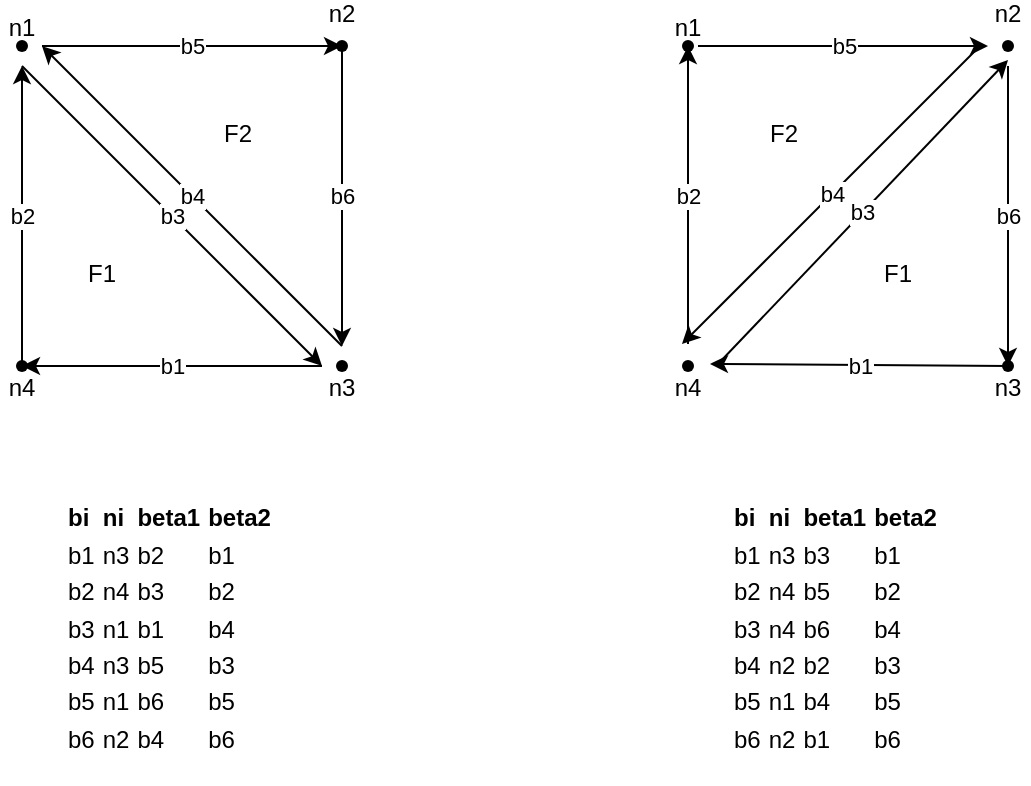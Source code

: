 <mxfile version="23.1.5" type="device">
  <diagram name="Page-1" id="3GYq-5Nhz2DGC2U4besP">
    <mxGraphModel dx="1114" dy="1027" grid="1" gridSize="10" guides="1" tooltips="1" connect="1" arrows="1" fold="1" page="1" pageScale="1" pageWidth="1169" pageHeight="827" math="0" shadow="0">
      <root>
        <mxCell id="0" />
        <mxCell id="1" parent="0" />
        <mxCell id="fnDxifPwlxCKZiobhOqW-1" value="b5" style="endArrow=classic;html=1;rounded=0;" edge="1" parent="1">
          <mxGeometry width="50" height="50" relative="1" as="geometry">
            <mxPoint x="92" y="81" as="sourcePoint" />
            <mxPoint x="242" y="81" as="targetPoint" />
          </mxGeometry>
        </mxCell>
        <mxCell id="fnDxifPwlxCKZiobhOqW-2" value="b6" style="endArrow=classic;html=1;rounded=0;" edge="1" parent="1">
          <mxGeometry width="50" height="50" relative="1" as="geometry">
            <mxPoint x="242" y="81" as="sourcePoint" />
            <mxPoint x="242" y="231" as="targetPoint" />
          </mxGeometry>
        </mxCell>
        <mxCell id="fnDxifPwlxCKZiobhOqW-3" value="b4" style="endArrow=classic;html=1;rounded=0;" edge="1" parent="1">
          <mxGeometry width="50" height="50" relative="1" as="geometry">
            <mxPoint x="242" y="231" as="sourcePoint" />
            <mxPoint x="92" y="81" as="targetPoint" />
          </mxGeometry>
        </mxCell>
        <mxCell id="fnDxifPwlxCKZiobhOqW-4" value="b1" style="endArrow=classic;html=1;rounded=0;" edge="1" parent="1">
          <mxGeometry width="50" height="50" relative="1" as="geometry">
            <mxPoint x="232" y="241" as="sourcePoint" />
            <mxPoint x="82" y="241" as="targetPoint" />
          </mxGeometry>
        </mxCell>
        <mxCell id="fnDxifPwlxCKZiobhOqW-5" value="b2" style="endArrow=classic;html=1;rounded=0;" edge="1" parent="1" source="fnDxifPwlxCKZiobhOqW-14">
          <mxGeometry width="50" height="50" relative="1" as="geometry">
            <mxPoint x="82" y="241" as="sourcePoint" />
            <mxPoint x="82" y="91" as="targetPoint" />
          </mxGeometry>
        </mxCell>
        <mxCell id="fnDxifPwlxCKZiobhOqW-6" value="b3" style="endArrow=classic;html=1;rounded=0;" edge="1" parent="1">
          <mxGeometry width="50" height="50" relative="1" as="geometry">
            <mxPoint x="82" y="91" as="sourcePoint" />
            <mxPoint x="232" y="241" as="targetPoint" />
          </mxGeometry>
        </mxCell>
        <mxCell id="fnDxifPwlxCKZiobhOqW-10" value="n3" style="shape=waypoint;sketch=0;fillStyle=solid;size=6;pointerEvents=1;points=[];fillColor=none;resizable=0;rotatable=0;perimeter=centerPerimeter;snapToPoint=1;spacingTop=20;" vertex="1" parent="1">
          <mxGeometry x="232" y="231" width="20" height="20" as="geometry" />
        </mxCell>
        <mxCell id="fnDxifPwlxCKZiobhOqW-11" value="n1" style="shape=waypoint;sketch=0;fillStyle=solid;size=6;pointerEvents=1;points=[];fillColor=none;resizable=0;rotatable=0;perimeter=centerPerimeter;snapToPoint=1;labelPadding=0;spacingTop=-20;" vertex="1" parent="1">
          <mxGeometry x="72" y="71" width="20" height="20" as="geometry" />
        </mxCell>
        <mxCell id="fnDxifPwlxCKZiobhOqW-13" value="n2&#xa;" style="shape=waypoint;sketch=0;fillStyle=solid;size=6;pointerEvents=1;points=[];fillColor=none;resizable=0;rotatable=0;perimeter=centerPerimeter;snapToPoint=1;spacingTop=-20;" vertex="1" parent="1">
          <mxGeometry x="232" y="71" width="20" height="20" as="geometry" />
        </mxCell>
        <mxCell id="fnDxifPwlxCKZiobhOqW-15" value="" style="endArrow=classic;html=1;rounded=0;" edge="1" parent="1" target="fnDxifPwlxCKZiobhOqW-14">
          <mxGeometry width="50" height="50" relative="1" as="geometry">
            <mxPoint x="82" y="241" as="sourcePoint" />
            <mxPoint x="82" y="91" as="targetPoint" />
          </mxGeometry>
        </mxCell>
        <mxCell id="fnDxifPwlxCKZiobhOqW-14" value="n4" style="shape=waypoint;sketch=0;fillStyle=solid;size=6;pointerEvents=1;points=[];fillColor=none;resizable=0;rotatable=0;perimeter=centerPerimeter;snapToPoint=1;spacingTop=20;" vertex="1" parent="1">
          <mxGeometry x="72" y="231" width="20" height="20" as="geometry" />
        </mxCell>
        <mxCell id="fnDxifPwlxCKZiobhOqW-16" value="F1" style="text;strokeColor=none;align=center;fillColor=none;html=1;verticalAlign=middle;whiteSpace=wrap;rounded=0;" vertex="1" parent="1">
          <mxGeometry x="92" y="180" width="60" height="30" as="geometry" />
        </mxCell>
        <mxCell id="fnDxifPwlxCKZiobhOqW-17" value="F2" style="text;strokeColor=none;align=center;fillColor=none;html=1;verticalAlign=middle;whiteSpace=wrap;rounded=0;" vertex="1" parent="1">
          <mxGeometry x="160" y="110" width="60" height="30" as="geometry" />
        </mxCell>
        <mxCell id="fnDxifPwlxCKZiobhOqW-18" value="&lt;br&gt;&lt;table&gt;&lt;tbody&gt;&lt;tr&gt;&lt;td&gt;&lt;b&gt;bi&lt;/b&gt;&lt;/td&gt;&lt;td&gt;&lt;b&gt;ni&lt;/b&gt;&lt;/td&gt;&lt;td&gt;&lt;b&gt;beta1&lt;/b&gt;&lt;/td&gt;&lt;td&gt;&lt;b&gt;beta2&lt;/b&gt;&lt;/td&gt;&lt;/tr&gt;&lt;tr&gt;&lt;td&gt;b1&lt;/td&gt;&lt;td&gt;n3&lt;/td&gt;&lt;td&gt;b2&lt;/td&gt;&lt;td&gt;b1&lt;/td&gt;&lt;/tr&gt;&lt;tr&gt;&lt;td&gt;b2&lt;/td&gt;&lt;td&gt;n4&lt;/td&gt;&lt;td&gt;b3&lt;/td&gt;&lt;td&gt;b2&lt;/td&gt;&lt;/tr&gt;&lt;tr&gt;&lt;td&gt;b3&lt;/td&gt;&lt;td&gt;n1&lt;/td&gt;&lt;td&gt;b1&lt;/td&gt;&lt;td&gt;b4&lt;/td&gt;&lt;/tr&gt;&lt;tr&gt;&lt;td&gt;b4&lt;/td&gt;&lt;td&gt;n3&lt;/td&gt;&lt;td&gt;b5&lt;/td&gt;&lt;td&gt;b3&lt;/td&gt;&lt;/tr&gt;&lt;tr&gt;&lt;td&gt;b5&lt;/td&gt;&lt;td&gt;n1&lt;/td&gt;&lt;td&gt;b6&lt;/td&gt;&lt;td&gt;b5&lt;/td&gt;&lt;/tr&gt;&lt;tr&gt;&lt;td&gt;b6&lt;/td&gt;&lt;td&gt;n2&lt;/td&gt;&lt;td&gt;b4&lt;/td&gt;&lt;td&gt;b6&lt;/td&gt;&lt;/tr&gt;&lt;/tbody&gt;&lt;/table&gt;" style="text;strokeColor=none;align=left;fillColor=none;html=1;verticalAlign=middle;whiteSpace=wrap;rounded=0;" vertex="1" parent="1">
          <mxGeometry x="100" y="280" width="120" height="170" as="geometry" />
        </mxCell>
        <mxCell id="fnDxifPwlxCKZiobhOqW-20" value="b5" style="endArrow=classic;html=1;rounded=0;" edge="1" parent="1">
          <mxGeometry width="50" height="50" relative="1" as="geometry">
            <mxPoint x="420" y="81" as="sourcePoint" />
            <mxPoint x="565" y="81" as="targetPoint" />
          </mxGeometry>
        </mxCell>
        <mxCell id="fnDxifPwlxCKZiobhOqW-21" value="b6" style="endArrow=classic;html=1;rounded=0;" edge="1" parent="1" target="fnDxifPwlxCKZiobhOqW-26">
          <mxGeometry width="50" height="50" relative="1" as="geometry">
            <mxPoint x="575" y="91" as="sourcePoint" />
            <mxPoint x="575" y="222" as="targetPoint" />
          </mxGeometry>
        </mxCell>
        <mxCell id="fnDxifPwlxCKZiobhOqW-22" value="b4" style="endArrow=classic;html=1;rounded=0;" edge="1" parent="1">
          <mxGeometry width="50" height="50" relative="1" as="geometry">
            <mxPoint x="562" y="80" as="sourcePoint" />
            <mxPoint x="412" y="230" as="targetPoint" />
          </mxGeometry>
        </mxCell>
        <mxCell id="fnDxifPwlxCKZiobhOqW-23" value="b1" style="endArrow=classic;html=1;rounded=0;" edge="1" parent="1" source="fnDxifPwlxCKZiobhOqW-26">
          <mxGeometry width="50" height="50" relative="1" as="geometry">
            <mxPoint x="561" y="241" as="sourcePoint" />
            <mxPoint x="426" y="240" as="targetPoint" />
          </mxGeometry>
        </mxCell>
        <mxCell id="fnDxifPwlxCKZiobhOqW-24" value="b2" style="endArrow=classic;html=1;rounded=0;entryX=0.7;entryY=0.3;entryDx=0;entryDy=0;entryPerimeter=0;" edge="1" parent="1" target="fnDxifPwlxCKZiobhOqW-27">
          <mxGeometry width="50" height="50" relative="1" as="geometry">
            <mxPoint x="415" y="230" as="sourcePoint" />
            <mxPoint x="415" y="91" as="targetPoint" />
          </mxGeometry>
        </mxCell>
        <mxCell id="fnDxifPwlxCKZiobhOqW-25" value="b3" style="endArrow=classic;html=1;rounded=0;entryX=0.55;entryY=1.25;entryDx=0;entryDy=0;entryPerimeter=0;" edge="1" parent="1">
          <mxGeometry width="50" height="50" relative="1" as="geometry">
            <mxPoint x="430" y="240" as="sourcePoint" />
            <mxPoint x="575" y="88" as="targetPoint" />
          </mxGeometry>
        </mxCell>
        <mxCell id="fnDxifPwlxCKZiobhOqW-26" value="n3" style="shape=waypoint;sketch=0;fillStyle=solid;size=6;pointerEvents=1;points=[];fillColor=none;resizable=0;rotatable=0;perimeter=centerPerimeter;snapToPoint=1;spacingTop=20;" vertex="1" parent="1">
          <mxGeometry x="565" y="231" width="20" height="20" as="geometry" />
        </mxCell>
        <mxCell id="fnDxifPwlxCKZiobhOqW-27" value="n1" style="shape=waypoint;sketch=0;fillStyle=solid;size=6;pointerEvents=1;points=[];fillColor=none;resizable=0;rotatable=0;perimeter=centerPerimeter;snapToPoint=1;labelPadding=0;spacingTop=-20;" vertex="1" parent="1">
          <mxGeometry x="405" y="71" width="20" height="20" as="geometry" />
        </mxCell>
        <mxCell id="fnDxifPwlxCKZiobhOqW-28" value="n2&#xa;" style="shape=waypoint;sketch=0;fillStyle=solid;size=6;pointerEvents=1;points=[];fillColor=none;resizable=0;rotatable=0;perimeter=centerPerimeter;snapToPoint=1;spacingTop=-20;" vertex="1" parent="1">
          <mxGeometry x="565" y="71" width="20" height="20" as="geometry" />
        </mxCell>
        <mxCell id="fnDxifPwlxCKZiobhOqW-29" value="" style="endArrow=classic;html=1;rounded=0;" edge="1" parent="1" target="fnDxifPwlxCKZiobhOqW-30">
          <mxGeometry width="50" height="50" relative="1" as="geometry">
            <mxPoint x="415" y="241" as="sourcePoint" />
            <mxPoint x="415" y="91" as="targetPoint" />
          </mxGeometry>
        </mxCell>
        <mxCell id="fnDxifPwlxCKZiobhOqW-30" value="n4" style="shape=waypoint;sketch=0;fillStyle=solid;size=6;pointerEvents=1;points=[];fillColor=none;resizable=0;rotatable=0;perimeter=centerPerimeter;snapToPoint=1;spacingTop=20;" vertex="1" parent="1">
          <mxGeometry x="405" y="231" width="20" height="20" as="geometry" />
        </mxCell>
        <mxCell id="fnDxifPwlxCKZiobhOqW-31" value="F1" style="text;strokeColor=none;align=center;fillColor=none;html=1;verticalAlign=middle;whiteSpace=wrap;rounded=0;" vertex="1" parent="1">
          <mxGeometry x="490" y="180" width="60" height="30" as="geometry" />
        </mxCell>
        <mxCell id="fnDxifPwlxCKZiobhOqW-32" value="F2" style="text;strokeColor=none;align=center;fillColor=none;html=1;verticalAlign=middle;whiteSpace=wrap;rounded=0;" vertex="1" parent="1">
          <mxGeometry x="433" y="110" width="60" height="30" as="geometry" />
        </mxCell>
        <mxCell id="fnDxifPwlxCKZiobhOqW-33" value="&lt;br&gt;&lt;table&gt;&lt;tbody&gt;&lt;tr&gt;&lt;td&gt;&lt;b&gt;bi&lt;/b&gt;&lt;/td&gt;&lt;td&gt;&lt;b&gt;ni&lt;/b&gt;&lt;/td&gt;&lt;td&gt;&lt;b&gt;beta1&lt;/b&gt;&lt;/td&gt;&lt;td&gt;&lt;b&gt;beta2&lt;/b&gt;&lt;/td&gt;&lt;/tr&gt;&lt;tr&gt;&lt;td&gt;b1&lt;/td&gt;&lt;td&gt;n3&lt;/td&gt;&lt;td&gt;b3&lt;/td&gt;&lt;td&gt;b1&lt;/td&gt;&lt;/tr&gt;&lt;tr&gt;&lt;td&gt;b2&lt;/td&gt;&lt;td&gt;n4&lt;/td&gt;&lt;td&gt;b5&lt;/td&gt;&lt;td&gt;b2&lt;/td&gt;&lt;/tr&gt;&lt;tr&gt;&lt;td&gt;b3&lt;/td&gt;&lt;td&gt;n4&lt;/td&gt;&lt;td&gt;b6&lt;/td&gt;&lt;td&gt;b4&lt;/td&gt;&lt;/tr&gt;&lt;tr&gt;&lt;td&gt;b4&lt;/td&gt;&lt;td&gt;n2&lt;/td&gt;&lt;td&gt;b2&lt;/td&gt;&lt;td&gt;b3&lt;/td&gt;&lt;/tr&gt;&lt;tr&gt;&lt;td&gt;b5&lt;/td&gt;&lt;td&gt;n1&lt;/td&gt;&lt;td&gt;b4&lt;/td&gt;&lt;td&gt;b5&lt;/td&gt;&lt;/tr&gt;&lt;tr&gt;&lt;td&gt;b6&lt;/td&gt;&lt;td&gt;n2&lt;/td&gt;&lt;td&gt;b1&lt;/td&gt;&lt;td&gt;b6&lt;/td&gt;&lt;/tr&gt;&lt;/tbody&gt;&lt;/table&gt;" style="text;strokeColor=none;align=left;fillColor=none;html=1;verticalAlign=middle;whiteSpace=wrap;rounded=0;" vertex="1" parent="1">
          <mxGeometry x="433" y="280" width="120" height="170" as="geometry" />
        </mxCell>
      </root>
    </mxGraphModel>
  </diagram>
</mxfile>
